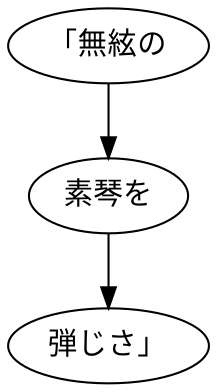 digraph graph7603 {
	node0 [label="「無絃の"];
	node1 [label="素琴を"];
	node2 [label="弾じさ」"];
	node0 -> node1;
	node1 -> node2;
}
